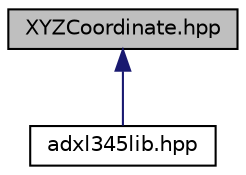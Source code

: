 digraph "XYZCoordinate.hpp"
{
 // LATEX_PDF_SIZE
  edge [fontname="Helvetica",fontsize="10",labelfontname="Helvetica",labelfontsize="10"];
  node [fontname="Helvetica",fontsize="10",shape=record];
  Node1 [label="XYZCoordinate.hpp",height=0.2,width=0.4,color="black", fillcolor="grey75", style="filled", fontcolor="black",tooltip="Coordinate object."];
  Node1 -> Node2 [dir="back",color="midnightblue",fontsize="10",style="solid",fontname="Helvetica"];
  Node2 [label="adxl345lib.hpp",height=0.2,width=0.4,color="black", fillcolor="white", style="filled",URL="$adxl345lib_8hpp_source.html",tooltip=" "];
}
